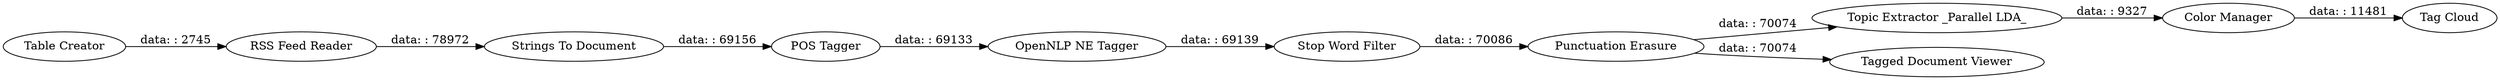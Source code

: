 digraph {
	"1380613467409293010_1" [label="RSS Feed Reader"]
	"1380613467409293010_4" [label="POS Tagger"]
	"1380613467409293010_7" [label="Punctuation Erasure"]
	"1380613467409293010_5" [label="OpenNLP NE Tagger"]
	"1380613467409293010_43" [label="Color Manager"]
	"1380613467409293010_44" [label="Tag Cloud"]
	"1380613467409293010_3" [label="Strings To Document"]
	"1380613467409293010_2" [label="Table Creator"]
	"1380613467409293010_6" [label="Stop Word Filter"]
	"1380613467409293010_42" [label="Topic Extractor _Parallel LDA_"]
	"1380613467409293010_8" [label="Tagged Document Viewer"]
	"1380613467409293010_5" -> "1380613467409293010_6" [label="data: : 69139"]
	"1380613467409293010_43" -> "1380613467409293010_44" [label="data: : 11481"]
	"1380613467409293010_2" -> "1380613467409293010_1" [label="data: : 2745"]
	"1380613467409293010_4" -> "1380613467409293010_5" [label="data: : 69133"]
	"1380613467409293010_7" -> "1380613467409293010_8" [label="data: : 70074"]
	"1380613467409293010_7" -> "1380613467409293010_42" [label="data: : 70074"]
	"1380613467409293010_42" -> "1380613467409293010_43" [label="data: : 9327"]
	"1380613467409293010_3" -> "1380613467409293010_4" [label="data: : 69156"]
	"1380613467409293010_6" -> "1380613467409293010_7" [label="data: : 70086"]
	"1380613467409293010_1" -> "1380613467409293010_3" [label="data: : 78972"]
	rankdir=LR
}
